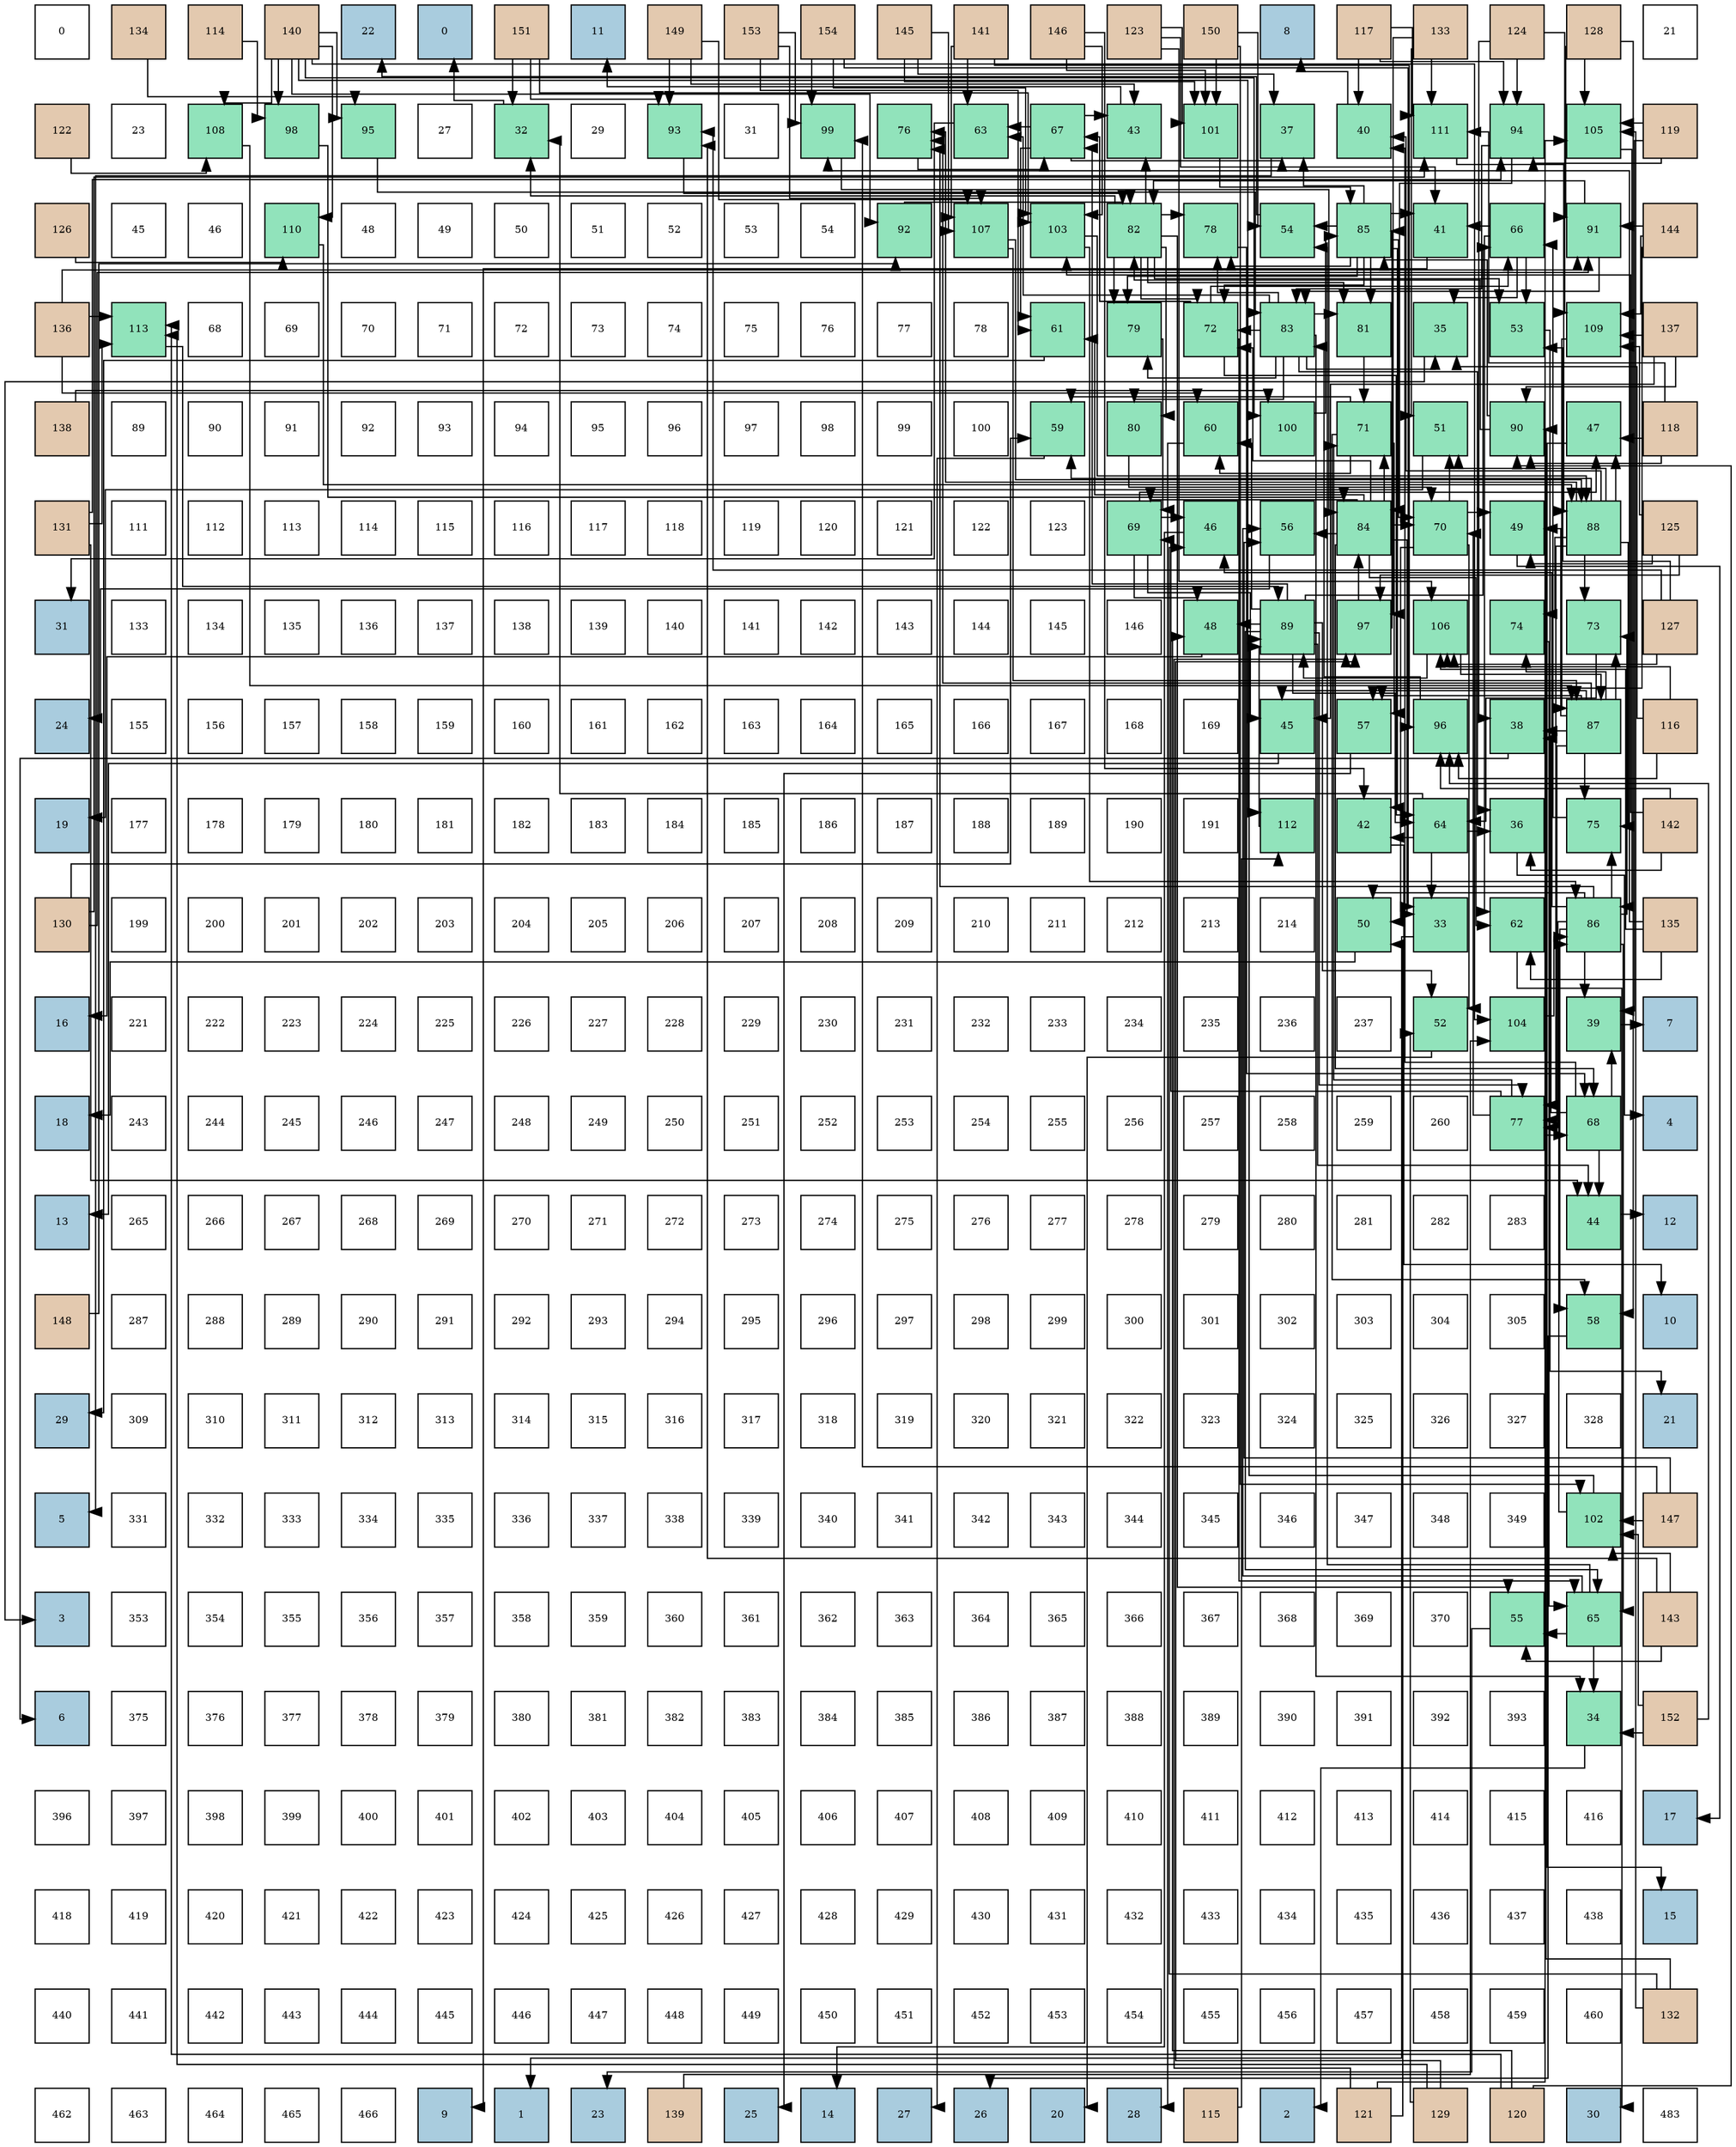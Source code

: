digraph layout{
 rankdir=TB;
 splines=ortho;
 node [style=filled shape=square fixedsize=true width=0.6];
0[label="0", fontsize=8, fillcolor="#ffffff"];
1[label="134", fontsize=8, fillcolor="#e3c9af"];
2[label="114", fontsize=8, fillcolor="#e3c9af"];
3[label="140", fontsize=8, fillcolor="#e3c9af"];
4[label="22", fontsize=8, fillcolor="#a9ccde"];
5[label="0", fontsize=8, fillcolor="#a9ccde"];
6[label="151", fontsize=8, fillcolor="#e3c9af"];
7[label="11", fontsize=8, fillcolor="#a9ccde"];
8[label="149", fontsize=8, fillcolor="#e3c9af"];
9[label="153", fontsize=8, fillcolor="#e3c9af"];
10[label="154", fontsize=8, fillcolor="#e3c9af"];
11[label="145", fontsize=8, fillcolor="#e3c9af"];
12[label="141", fontsize=8, fillcolor="#e3c9af"];
13[label="146", fontsize=8, fillcolor="#e3c9af"];
14[label="123", fontsize=8, fillcolor="#e3c9af"];
15[label="150", fontsize=8, fillcolor="#e3c9af"];
16[label="8", fontsize=8, fillcolor="#a9ccde"];
17[label="117", fontsize=8, fillcolor="#e3c9af"];
18[label="133", fontsize=8, fillcolor="#e3c9af"];
19[label="124", fontsize=8, fillcolor="#e3c9af"];
20[label="128", fontsize=8, fillcolor="#e3c9af"];
21[label="21", fontsize=8, fillcolor="#ffffff"];
22[label="122", fontsize=8, fillcolor="#e3c9af"];
23[label="23", fontsize=8, fillcolor="#ffffff"];
24[label="108", fontsize=8, fillcolor="#91e3bb"];
25[label="98", fontsize=8, fillcolor="#91e3bb"];
26[label="95", fontsize=8, fillcolor="#91e3bb"];
27[label="27", fontsize=8, fillcolor="#ffffff"];
28[label="32", fontsize=8, fillcolor="#91e3bb"];
29[label="29", fontsize=8, fillcolor="#ffffff"];
30[label="93", fontsize=8, fillcolor="#91e3bb"];
31[label="31", fontsize=8, fillcolor="#ffffff"];
32[label="99", fontsize=8, fillcolor="#91e3bb"];
33[label="76", fontsize=8, fillcolor="#91e3bb"];
34[label="63", fontsize=8, fillcolor="#91e3bb"];
35[label="67", fontsize=8, fillcolor="#91e3bb"];
36[label="43", fontsize=8, fillcolor="#91e3bb"];
37[label="101", fontsize=8, fillcolor="#91e3bb"];
38[label="37", fontsize=8, fillcolor="#91e3bb"];
39[label="40", fontsize=8, fillcolor="#91e3bb"];
40[label="111", fontsize=8, fillcolor="#91e3bb"];
41[label="94", fontsize=8, fillcolor="#91e3bb"];
42[label="105", fontsize=8, fillcolor="#91e3bb"];
43[label="119", fontsize=8, fillcolor="#e3c9af"];
44[label="126", fontsize=8, fillcolor="#e3c9af"];
45[label="45", fontsize=8, fillcolor="#ffffff"];
46[label="46", fontsize=8, fillcolor="#ffffff"];
47[label="110", fontsize=8, fillcolor="#91e3bb"];
48[label="48", fontsize=8, fillcolor="#ffffff"];
49[label="49", fontsize=8, fillcolor="#ffffff"];
50[label="50", fontsize=8, fillcolor="#ffffff"];
51[label="51", fontsize=8, fillcolor="#ffffff"];
52[label="52", fontsize=8, fillcolor="#ffffff"];
53[label="53", fontsize=8, fillcolor="#ffffff"];
54[label="54", fontsize=8, fillcolor="#ffffff"];
55[label="92", fontsize=8, fillcolor="#91e3bb"];
56[label="107", fontsize=8, fillcolor="#91e3bb"];
57[label="103", fontsize=8, fillcolor="#91e3bb"];
58[label="82", fontsize=8, fillcolor="#91e3bb"];
59[label="78", fontsize=8, fillcolor="#91e3bb"];
60[label="54", fontsize=8, fillcolor="#91e3bb"];
61[label="85", fontsize=8, fillcolor="#91e3bb"];
62[label="41", fontsize=8, fillcolor="#91e3bb"];
63[label="66", fontsize=8, fillcolor="#91e3bb"];
64[label="91", fontsize=8, fillcolor="#91e3bb"];
65[label="144", fontsize=8, fillcolor="#e3c9af"];
66[label="136", fontsize=8, fillcolor="#e3c9af"];
67[label="113", fontsize=8, fillcolor="#91e3bb"];
68[label="68", fontsize=8, fillcolor="#ffffff"];
69[label="69", fontsize=8, fillcolor="#ffffff"];
70[label="70", fontsize=8, fillcolor="#ffffff"];
71[label="71", fontsize=8, fillcolor="#ffffff"];
72[label="72", fontsize=8, fillcolor="#ffffff"];
73[label="73", fontsize=8, fillcolor="#ffffff"];
74[label="74", fontsize=8, fillcolor="#ffffff"];
75[label="75", fontsize=8, fillcolor="#ffffff"];
76[label="76", fontsize=8, fillcolor="#ffffff"];
77[label="77", fontsize=8, fillcolor="#ffffff"];
78[label="78", fontsize=8, fillcolor="#ffffff"];
79[label="61", fontsize=8, fillcolor="#91e3bb"];
80[label="79", fontsize=8, fillcolor="#91e3bb"];
81[label="72", fontsize=8, fillcolor="#91e3bb"];
82[label="83", fontsize=8, fillcolor="#91e3bb"];
83[label="81", fontsize=8, fillcolor="#91e3bb"];
84[label="35", fontsize=8, fillcolor="#91e3bb"];
85[label="53", fontsize=8, fillcolor="#91e3bb"];
86[label="109", fontsize=8, fillcolor="#91e3bb"];
87[label="137", fontsize=8, fillcolor="#e3c9af"];
88[label="138", fontsize=8, fillcolor="#e3c9af"];
89[label="89", fontsize=8, fillcolor="#ffffff"];
90[label="90", fontsize=8, fillcolor="#ffffff"];
91[label="91", fontsize=8, fillcolor="#ffffff"];
92[label="92", fontsize=8, fillcolor="#ffffff"];
93[label="93", fontsize=8, fillcolor="#ffffff"];
94[label="94", fontsize=8, fillcolor="#ffffff"];
95[label="95", fontsize=8, fillcolor="#ffffff"];
96[label="96", fontsize=8, fillcolor="#ffffff"];
97[label="97", fontsize=8, fillcolor="#ffffff"];
98[label="98", fontsize=8, fillcolor="#ffffff"];
99[label="99", fontsize=8, fillcolor="#ffffff"];
100[label="100", fontsize=8, fillcolor="#ffffff"];
101[label="59", fontsize=8, fillcolor="#91e3bb"];
102[label="80", fontsize=8, fillcolor="#91e3bb"];
103[label="60", fontsize=8, fillcolor="#91e3bb"];
104[label="100", fontsize=8, fillcolor="#91e3bb"];
105[label="71", fontsize=8, fillcolor="#91e3bb"];
106[label="51", fontsize=8, fillcolor="#91e3bb"];
107[label="90", fontsize=8, fillcolor="#91e3bb"];
108[label="47", fontsize=8, fillcolor="#91e3bb"];
109[label="118", fontsize=8, fillcolor="#e3c9af"];
110[label="131", fontsize=8, fillcolor="#e3c9af"];
111[label="111", fontsize=8, fillcolor="#ffffff"];
112[label="112", fontsize=8, fillcolor="#ffffff"];
113[label="113", fontsize=8, fillcolor="#ffffff"];
114[label="114", fontsize=8, fillcolor="#ffffff"];
115[label="115", fontsize=8, fillcolor="#ffffff"];
116[label="116", fontsize=8, fillcolor="#ffffff"];
117[label="117", fontsize=8, fillcolor="#ffffff"];
118[label="118", fontsize=8, fillcolor="#ffffff"];
119[label="119", fontsize=8, fillcolor="#ffffff"];
120[label="120", fontsize=8, fillcolor="#ffffff"];
121[label="121", fontsize=8, fillcolor="#ffffff"];
122[label="122", fontsize=8, fillcolor="#ffffff"];
123[label="123", fontsize=8, fillcolor="#ffffff"];
124[label="69", fontsize=8, fillcolor="#91e3bb"];
125[label="46", fontsize=8, fillcolor="#91e3bb"];
126[label="56", fontsize=8, fillcolor="#91e3bb"];
127[label="84", fontsize=8, fillcolor="#91e3bb"];
128[label="70", fontsize=8, fillcolor="#91e3bb"];
129[label="49", fontsize=8, fillcolor="#91e3bb"];
130[label="88", fontsize=8, fillcolor="#91e3bb"];
131[label="125", fontsize=8, fillcolor="#e3c9af"];
132[label="31", fontsize=8, fillcolor="#a9ccde"];
133[label="133", fontsize=8, fillcolor="#ffffff"];
134[label="134", fontsize=8, fillcolor="#ffffff"];
135[label="135", fontsize=8, fillcolor="#ffffff"];
136[label="136", fontsize=8, fillcolor="#ffffff"];
137[label="137", fontsize=8, fillcolor="#ffffff"];
138[label="138", fontsize=8, fillcolor="#ffffff"];
139[label="139", fontsize=8, fillcolor="#ffffff"];
140[label="140", fontsize=8, fillcolor="#ffffff"];
141[label="141", fontsize=8, fillcolor="#ffffff"];
142[label="142", fontsize=8, fillcolor="#ffffff"];
143[label="143", fontsize=8, fillcolor="#ffffff"];
144[label="144", fontsize=8, fillcolor="#ffffff"];
145[label="145", fontsize=8, fillcolor="#ffffff"];
146[label="146", fontsize=8, fillcolor="#ffffff"];
147[label="48", fontsize=8, fillcolor="#91e3bb"];
148[label="89", fontsize=8, fillcolor="#91e3bb"];
149[label="97", fontsize=8, fillcolor="#91e3bb"];
150[label="106", fontsize=8, fillcolor="#91e3bb"];
151[label="74", fontsize=8, fillcolor="#91e3bb"];
152[label="73", fontsize=8, fillcolor="#91e3bb"];
153[label="127", fontsize=8, fillcolor="#e3c9af"];
154[label="24", fontsize=8, fillcolor="#a9ccde"];
155[label="155", fontsize=8, fillcolor="#ffffff"];
156[label="156", fontsize=8, fillcolor="#ffffff"];
157[label="157", fontsize=8, fillcolor="#ffffff"];
158[label="158", fontsize=8, fillcolor="#ffffff"];
159[label="159", fontsize=8, fillcolor="#ffffff"];
160[label="160", fontsize=8, fillcolor="#ffffff"];
161[label="161", fontsize=8, fillcolor="#ffffff"];
162[label="162", fontsize=8, fillcolor="#ffffff"];
163[label="163", fontsize=8, fillcolor="#ffffff"];
164[label="164", fontsize=8, fillcolor="#ffffff"];
165[label="165", fontsize=8, fillcolor="#ffffff"];
166[label="166", fontsize=8, fillcolor="#ffffff"];
167[label="167", fontsize=8, fillcolor="#ffffff"];
168[label="168", fontsize=8, fillcolor="#ffffff"];
169[label="169", fontsize=8, fillcolor="#ffffff"];
170[label="45", fontsize=8, fillcolor="#91e3bb"];
171[label="57", fontsize=8, fillcolor="#91e3bb"];
172[label="96", fontsize=8, fillcolor="#91e3bb"];
173[label="38", fontsize=8, fillcolor="#91e3bb"];
174[label="87", fontsize=8, fillcolor="#91e3bb"];
175[label="116", fontsize=8, fillcolor="#e3c9af"];
176[label="19", fontsize=8, fillcolor="#a9ccde"];
177[label="177", fontsize=8, fillcolor="#ffffff"];
178[label="178", fontsize=8, fillcolor="#ffffff"];
179[label="179", fontsize=8, fillcolor="#ffffff"];
180[label="180", fontsize=8, fillcolor="#ffffff"];
181[label="181", fontsize=8, fillcolor="#ffffff"];
182[label="182", fontsize=8, fillcolor="#ffffff"];
183[label="183", fontsize=8, fillcolor="#ffffff"];
184[label="184", fontsize=8, fillcolor="#ffffff"];
185[label="185", fontsize=8, fillcolor="#ffffff"];
186[label="186", fontsize=8, fillcolor="#ffffff"];
187[label="187", fontsize=8, fillcolor="#ffffff"];
188[label="188", fontsize=8, fillcolor="#ffffff"];
189[label="189", fontsize=8, fillcolor="#ffffff"];
190[label="190", fontsize=8, fillcolor="#ffffff"];
191[label="191", fontsize=8, fillcolor="#ffffff"];
192[label="112", fontsize=8, fillcolor="#91e3bb"];
193[label="42", fontsize=8, fillcolor="#91e3bb"];
194[label="64", fontsize=8, fillcolor="#91e3bb"];
195[label="36", fontsize=8, fillcolor="#91e3bb"];
196[label="75", fontsize=8, fillcolor="#91e3bb"];
197[label="142", fontsize=8, fillcolor="#e3c9af"];
198[label="130", fontsize=8, fillcolor="#e3c9af"];
199[label="199", fontsize=8, fillcolor="#ffffff"];
200[label="200", fontsize=8, fillcolor="#ffffff"];
201[label="201", fontsize=8, fillcolor="#ffffff"];
202[label="202", fontsize=8, fillcolor="#ffffff"];
203[label="203", fontsize=8, fillcolor="#ffffff"];
204[label="204", fontsize=8, fillcolor="#ffffff"];
205[label="205", fontsize=8, fillcolor="#ffffff"];
206[label="206", fontsize=8, fillcolor="#ffffff"];
207[label="207", fontsize=8, fillcolor="#ffffff"];
208[label="208", fontsize=8, fillcolor="#ffffff"];
209[label="209", fontsize=8, fillcolor="#ffffff"];
210[label="210", fontsize=8, fillcolor="#ffffff"];
211[label="211", fontsize=8, fillcolor="#ffffff"];
212[label="212", fontsize=8, fillcolor="#ffffff"];
213[label="213", fontsize=8, fillcolor="#ffffff"];
214[label="214", fontsize=8, fillcolor="#ffffff"];
215[label="50", fontsize=8, fillcolor="#91e3bb"];
216[label="33", fontsize=8, fillcolor="#91e3bb"];
217[label="62", fontsize=8, fillcolor="#91e3bb"];
218[label="86", fontsize=8, fillcolor="#91e3bb"];
219[label="135", fontsize=8, fillcolor="#e3c9af"];
220[label="16", fontsize=8, fillcolor="#a9ccde"];
221[label="221", fontsize=8, fillcolor="#ffffff"];
222[label="222", fontsize=8, fillcolor="#ffffff"];
223[label="223", fontsize=8, fillcolor="#ffffff"];
224[label="224", fontsize=8, fillcolor="#ffffff"];
225[label="225", fontsize=8, fillcolor="#ffffff"];
226[label="226", fontsize=8, fillcolor="#ffffff"];
227[label="227", fontsize=8, fillcolor="#ffffff"];
228[label="228", fontsize=8, fillcolor="#ffffff"];
229[label="229", fontsize=8, fillcolor="#ffffff"];
230[label="230", fontsize=8, fillcolor="#ffffff"];
231[label="231", fontsize=8, fillcolor="#ffffff"];
232[label="232", fontsize=8, fillcolor="#ffffff"];
233[label="233", fontsize=8, fillcolor="#ffffff"];
234[label="234", fontsize=8, fillcolor="#ffffff"];
235[label="235", fontsize=8, fillcolor="#ffffff"];
236[label="236", fontsize=8, fillcolor="#ffffff"];
237[label="237", fontsize=8, fillcolor="#ffffff"];
238[label="52", fontsize=8, fillcolor="#91e3bb"];
239[label="104", fontsize=8, fillcolor="#91e3bb"];
240[label="39", fontsize=8, fillcolor="#91e3bb"];
241[label="7", fontsize=8, fillcolor="#a9ccde"];
242[label="18", fontsize=8, fillcolor="#a9ccde"];
243[label="243", fontsize=8, fillcolor="#ffffff"];
244[label="244", fontsize=8, fillcolor="#ffffff"];
245[label="245", fontsize=8, fillcolor="#ffffff"];
246[label="246", fontsize=8, fillcolor="#ffffff"];
247[label="247", fontsize=8, fillcolor="#ffffff"];
248[label="248", fontsize=8, fillcolor="#ffffff"];
249[label="249", fontsize=8, fillcolor="#ffffff"];
250[label="250", fontsize=8, fillcolor="#ffffff"];
251[label="251", fontsize=8, fillcolor="#ffffff"];
252[label="252", fontsize=8, fillcolor="#ffffff"];
253[label="253", fontsize=8, fillcolor="#ffffff"];
254[label="254", fontsize=8, fillcolor="#ffffff"];
255[label="255", fontsize=8, fillcolor="#ffffff"];
256[label="256", fontsize=8, fillcolor="#ffffff"];
257[label="257", fontsize=8, fillcolor="#ffffff"];
258[label="258", fontsize=8, fillcolor="#ffffff"];
259[label="259", fontsize=8, fillcolor="#ffffff"];
260[label="260", fontsize=8, fillcolor="#ffffff"];
261[label="77", fontsize=8, fillcolor="#91e3bb"];
262[label="68", fontsize=8, fillcolor="#91e3bb"];
263[label="4", fontsize=8, fillcolor="#a9ccde"];
264[label="13", fontsize=8, fillcolor="#a9ccde"];
265[label="265", fontsize=8, fillcolor="#ffffff"];
266[label="266", fontsize=8, fillcolor="#ffffff"];
267[label="267", fontsize=8, fillcolor="#ffffff"];
268[label="268", fontsize=8, fillcolor="#ffffff"];
269[label="269", fontsize=8, fillcolor="#ffffff"];
270[label="270", fontsize=8, fillcolor="#ffffff"];
271[label="271", fontsize=8, fillcolor="#ffffff"];
272[label="272", fontsize=8, fillcolor="#ffffff"];
273[label="273", fontsize=8, fillcolor="#ffffff"];
274[label="274", fontsize=8, fillcolor="#ffffff"];
275[label="275", fontsize=8, fillcolor="#ffffff"];
276[label="276", fontsize=8, fillcolor="#ffffff"];
277[label="277", fontsize=8, fillcolor="#ffffff"];
278[label="278", fontsize=8, fillcolor="#ffffff"];
279[label="279", fontsize=8, fillcolor="#ffffff"];
280[label="280", fontsize=8, fillcolor="#ffffff"];
281[label="281", fontsize=8, fillcolor="#ffffff"];
282[label="282", fontsize=8, fillcolor="#ffffff"];
283[label="283", fontsize=8, fillcolor="#ffffff"];
284[label="44", fontsize=8, fillcolor="#91e3bb"];
285[label="12", fontsize=8, fillcolor="#a9ccde"];
286[label="148", fontsize=8, fillcolor="#e3c9af"];
287[label="287", fontsize=8, fillcolor="#ffffff"];
288[label="288", fontsize=8, fillcolor="#ffffff"];
289[label="289", fontsize=8, fillcolor="#ffffff"];
290[label="290", fontsize=8, fillcolor="#ffffff"];
291[label="291", fontsize=8, fillcolor="#ffffff"];
292[label="292", fontsize=8, fillcolor="#ffffff"];
293[label="293", fontsize=8, fillcolor="#ffffff"];
294[label="294", fontsize=8, fillcolor="#ffffff"];
295[label="295", fontsize=8, fillcolor="#ffffff"];
296[label="296", fontsize=8, fillcolor="#ffffff"];
297[label="297", fontsize=8, fillcolor="#ffffff"];
298[label="298", fontsize=8, fillcolor="#ffffff"];
299[label="299", fontsize=8, fillcolor="#ffffff"];
300[label="300", fontsize=8, fillcolor="#ffffff"];
301[label="301", fontsize=8, fillcolor="#ffffff"];
302[label="302", fontsize=8, fillcolor="#ffffff"];
303[label="303", fontsize=8, fillcolor="#ffffff"];
304[label="304", fontsize=8, fillcolor="#ffffff"];
305[label="305", fontsize=8, fillcolor="#ffffff"];
306[label="58", fontsize=8, fillcolor="#91e3bb"];
307[label="10", fontsize=8, fillcolor="#a9ccde"];
308[label="29", fontsize=8, fillcolor="#a9ccde"];
309[label="309", fontsize=8, fillcolor="#ffffff"];
310[label="310", fontsize=8, fillcolor="#ffffff"];
311[label="311", fontsize=8, fillcolor="#ffffff"];
312[label="312", fontsize=8, fillcolor="#ffffff"];
313[label="313", fontsize=8, fillcolor="#ffffff"];
314[label="314", fontsize=8, fillcolor="#ffffff"];
315[label="315", fontsize=8, fillcolor="#ffffff"];
316[label="316", fontsize=8, fillcolor="#ffffff"];
317[label="317", fontsize=8, fillcolor="#ffffff"];
318[label="318", fontsize=8, fillcolor="#ffffff"];
319[label="319", fontsize=8, fillcolor="#ffffff"];
320[label="320", fontsize=8, fillcolor="#ffffff"];
321[label="321", fontsize=8, fillcolor="#ffffff"];
322[label="322", fontsize=8, fillcolor="#ffffff"];
323[label="323", fontsize=8, fillcolor="#ffffff"];
324[label="324", fontsize=8, fillcolor="#ffffff"];
325[label="325", fontsize=8, fillcolor="#ffffff"];
326[label="326", fontsize=8, fillcolor="#ffffff"];
327[label="327", fontsize=8, fillcolor="#ffffff"];
328[label="328", fontsize=8, fillcolor="#ffffff"];
329[label="21", fontsize=8, fillcolor="#a9ccde"];
330[label="5", fontsize=8, fillcolor="#a9ccde"];
331[label="331", fontsize=8, fillcolor="#ffffff"];
332[label="332", fontsize=8, fillcolor="#ffffff"];
333[label="333", fontsize=8, fillcolor="#ffffff"];
334[label="334", fontsize=8, fillcolor="#ffffff"];
335[label="335", fontsize=8, fillcolor="#ffffff"];
336[label="336", fontsize=8, fillcolor="#ffffff"];
337[label="337", fontsize=8, fillcolor="#ffffff"];
338[label="338", fontsize=8, fillcolor="#ffffff"];
339[label="339", fontsize=8, fillcolor="#ffffff"];
340[label="340", fontsize=8, fillcolor="#ffffff"];
341[label="341", fontsize=8, fillcolor="#ffffff"];
342[label="342", fontsize=8, fillcolor="#ffffff"];
343[label="343", fontsize=8, fillcolor="#ffffff"];
344[label="344", fontsize=8, fillcolor="#ffffff"];
345[label="345", fontsize=8, fillcolor="#ffffff"];
346[label="346", fontsize=8, fillcolor="#ffffff"];
347[label="347", fontsize=8, fillcolor="#ffffff"];
348[label="348", fontsize=8, fillcolor="#ffffff"];
349[label="349", fontsize=8, fillcolor="#ffffff"];
350[label="102", fontsize=8, fillcolor="#91e3bb"];
351[label="147", fontsize=8, fillcolor="#e3c9af"];
352[label="3", fontsize=8, fillcolor="#a9ccde"];
353[label="353", fontsize=8, fillcolor="#ffffff"];
354[label="354", fontsize=8, fillcolor="#ffffff"];
355[label="355", fontsize=8, fillcolor="#ffffff"];
356[label="356", fontsize=8, fillcolor="#ffffff"];
357[label="357", fontsize=8, fillcolor="#ffffff"];
358[label="358", fontsize=8, fillcolor="#ffffff"];
359[label="359", fontsize=8, fillcolor="#ffffff"];
360[label="360", fontsize=8, fillcolor="#ffffff"];
361[label="361", fontsize=8, fillcolor="#ffffff"];
362[label="362", fontsize=8, fillcolor="#ffffff"];
363[label="363", fontsize=8, fillcolor="#ffffff"];
364[label="364", fontsize=8, fillcolor="#ffffff"];
365[label="365", fontsize=8, fillcolor="#ffffff"];
366[label="366", fontsize=8, fillcolor="#ffffff"];
367[label="367", fontsize=8, fillcolor="#ffffff"];
368[label="368", fontsize=8, fillcolor="#ffffff"];
369[label="369", fontsize=8, fillcolor="#ffffff"];
370[label="370", fontsize=8, fillcolor="#ffffff"];
371[label="55", fontsize=8, fillcolor="#91e3bb"];
372[label="65", fontsize=8, fillcolor="#91e3bb"];
373[label="143", fontsize=8, fillcolor="#e3c9af"];
374[label="6", fontsize=8, fillcolor="#a9ccde"];
375[label="375", fontsize=8, fillcolor="#ffffff"];
376[label="376", fontsize=8, fillcolor="#ffffff"];
377[label="377", fontsize=8, fillcolor="#ffffff"];
378[label="378", fontsize=8, fillcolor="#ffffff"];
379[label="379", fontsize=8, fillcolor="#ffffff"];
380[label="380", fontsize=8, fillcolor="#ffffff"];
381[label="381", fontsize=8, fillcolor="#ffffff"];
382[label="382", fontsize=8, fillcolor="#ffffff"];
383[label="383", fontsize=8, fillcolor="#ffffff"];
384[label="384", fontsize=8, fillcolor="#ffffff"];
385[label="385", fontsize=8, fillcolor="#ffffff"];
386[label="386", fontsize=8, fillcolor="#ffffff"];
387[label="387", fontsize=8, fillcolor="#ffffff"];
388[label="388", fontsize=8, fillcolor="#ffffff"];
389[label="389", fontsize=8, fillcolor="#ffffff"];
390[label="390", fontsize=8, fillcolor="#ffffff"];
391[label="391", fontsize=8, fillcolor="#ffffff"];
392[label="392", fontsize=8, fillcolor="#ffffff"];
393[label="393", fontsize=8, fillcolor="#ffffff"];
394[label="34", fontsize=8, fillcolor="#91e3bb"];
395[label="152", fontsize=8, fillcolor="#e3c9af"];
396[label="396", fontsize=8, fillcolor="#ffffff"];
397[label="397", fontsize=8, fillcolor="#ffffff"];
398[label="398", fontsize=8, fillcolor="#ffffff"];
399[label="399", fontsize=8, fillcolor="#ffffff"];
400[label="400", fontsize=8, fillcolor="#ffffff"];
401[label="401", fontsize=8, fillcolor="#ffffff"];
402[label="402", fontsize=8, fillcolor="#ffffff"];
403[label="403", fontsize=8, fillcolor="#ffffff"];
404[label="404", fontsize=8, fillcolor="#ffffff"];
405[label="405", fontsize=8, fillcolor="#ffffff"];
406[label="406", fontsize=8, fillcolor="#ffffff"];
407[label="407", fontsize=8, fillcolor="#ffffff"];
408[label="408", fontsize=8, fillcolor="#ffffff"];
409[label="409", fontsize=8, fillcolor="#ffffff"];
410[label="410", fontsize=8, fillcolor="#ffffff"];
411[label="411", fontsize=8, fillcolor="#ffffff"];
412[label="412", fontsize=8, fillcolor="#ffffff"];
413[label="413", fontsize=8, fillcolor="#ffffff"];
414[label="414", fontsize=8, fillcolor="#ffffff"];
415[label="415", fontsize=8, fillcolor="#ffffff"];
416[label="416", fontsize=8, fillcolor="#ffffff"];
417[label="17", fontsize=8, fillcolor="#a9ccde"];
418[label="418", fontsize=8, fillcolor="#ffffff"];
419[label="419", fontsize=8, fillcolor="#ffffff"];
420[label="420", fontsize=8, fillcolor="#ffffff"];
421[label="421", fontsize=8, fillcolor="#ffffff"];
422[label="422", fontsize=8, fillcolor="#ffffff"];
423[label="423", fontsize=8, fillcolor="#ffffff"];
424[label="424", fontsize=8, fillcolor="#ffffff"];
425[label="425", fontsize=8, fillcolor="#ffffff"];
426[label="426", fontsize=8, fillcolor="#ffffff"];
427[label="427", fontsize=8, fillcolor="#ffffff"];
428[label="428", fontsize=8, fillcolor="#ffffff"];
429[label="429", fontsize=8, fillcolor="#ffffff"];
430[label="430", fontsize=8, fillcolor="#ffffff"];
431[label="431", fontsize=8, fillcolor="#ffffff"];
432[label="432", fontsize=8, fillcolor="#ffffff"];
433[label="433", fontsize=8, fillcolor="#ffffff"];
434[label="434", fontsize=8, fillcolor="#ffffff"];
435[label="435", fontsize=8, fillcolor="#ffffff"];
436[label="436", fontsize=8, fillcolor="#ffffff"];
437[label="437", fontsize=8, fillcolor="#ffffff"];
438[label="438", fontsize=8, fillcolor="#ffffff"];
439[label="15", fontsize=8, fillcolor="#a9ccde"];
440[label="440", fontsize=8, fillcolor="#ffffff"];
441[label="441", fontsize=8, fillcolor="#ffffff"];
442[label="442", fontsize=8, fillcolor="#ffffff"];
443[label="443", fontsize=8, fillcolor="#ffffff"];
444[label="444", fontsize=8, fillcolor="#ffffff"];
445[label="445", fontsize=8, fillcolor="#ffffff"];
446[label="446", fontsize=8, fillcolor="#ffffff"];
447[label="447", fontsize=8, fillcolor="#ffffff"];
448[label="448", fontsize=8, fillcolor="#ffffff"];
449[label="449", fontsize=8, fillcolor="#ffffff"];
450[label="450", fontsize=8, fillcolor="#ffffff"];
451[label="451", fontsize=8, fillcolor="#ffffff"];
452[label="452", fontsize=8, fillcolor="#ffffff"];
453[label="453", fontsize=8, fillcolor="#ffffff"];
454[label="454", fontsize=8, fillcolor="#ffffff"];
455[label="455", fontsize=8, fillcolor="#ffffff"];
456[label="456", fontsize=8, fillcolor="#ffffff"];
457[label="457", fontsize=8, fillcolor="#ffffff"];
458[label="458", fontsize=8, fillcolor="#ffffff"];
459[label="459", fontsize=8, fillcolor="#ffffff"];
460[label="460", fontsize=8, fillcolor="#ffffff"];
461[label="132", fontsize=8, fillcolor="#e3c9af"];
462[label="462", fontsize=8, fillcolor="#ffffff"];
463[label="463", fontsize=8, fillcolor="#ffffff"];
464[label="464", fontsize=8, fillcolor="#ffffff"];
465[label="465", fontsize=8, fillcolor="#ffffff"];
466[label="466", fontsize=8, fillcolor="#ffffff"];
467[label="9", fontsize=8, fillcolor="#a9ccde"];
468[label="1", fontsize=8, fillcolor="#a9ccde"];
469[label="23", fontsize=8, fillcolor="#a9ccde"];
470[label="139", fontsize=8, fillcolor="#e3c9af"];
471[label="25", fontsize=8, fillcolor="#a9ccde"];
472[label="14", fontsize=8, fillcolor="#a9ccde"];
473[label="27", fontsize=8, fillcolor="#a9ccde"];
474[label="26", fontsize=8, fillcolor="#a9ccde"];
475[label="20", fontsize=8, fillcolor="#a9ccde"];
476[label="28", fontsize=8, fillcolor="#a9ccde"];
477[label="115", fontsize=8, fillcolor="#e3c9af"];
478[label="2", fontsize=8, fillcolor="#a9ccde"];
479[label="121", fontsize=8, fillcolor="#e3c9af"];
480[label="129", fontsize=8, fillcolor="#e3c9af"];
481[label="120", fontsize=8, fillcolor="#e3c9af"];
482[label="30", fontsize=8, fillcolor="#a9ccde"];
483[label="483", fontsize=8, fillcolor="#ffffff"];
edge [constraint=false, style=vis];28 -> 5;
216 -> 468;
394 -> 478;
84 -> 352;
195 -> 263;
38 -> 330;
173 -> 374;
240 -> 241;
39 -> 16;
62 -> 467;
193 -> 307;
36 -> 7;
284 -> 285;
170 -> 264;
125 -> 472;
108 -> 439;
147 -> 220;
129 -> 417;
215 -> 242;
106 -> 176;
238 -> 475;
85 -> 329;
60 -> 4;
371 -> 469;
126 -> 154;
171 -> 471;
306 -> 474;
101 -> 473;
103 -> 476;
79 -> 308;
217 -> 482;
34 -> 132;
194 -> 28;
194 -> 216;
194 -> 195;
194 -> 193;
372 -> 394;
372 -> 60;
372 -> 371;
372 -> 126;
63 -> 84;
63 -> 62;
63 -> 85;
63 -> 217;
35 -> 38;
35 -> 36;
35 -> 79;
35 -> 34;
262 -> 173;
262 -> 240;
262 -> 39;
262 -> 284;
124 -> 170;
124 -> 125;
124 -> 108;
124 -> 147;
128 -> 129;
128 -> 215;
128 -> 106;
128 -> 238;
105 -> 171;
105 -> 306;
105 -> 101;
105 -> 103;
81 -> 194;
81 -> 372;
81 -> 63;
81 -> 35;
152 -> 194;
151 -> 372;
196 -> 63;
33 -> 35;
261 -> 262;
261 -> 124;
261 -> 128;
261 -> 105;
59 -> 262;
80 -> 124;
102 -> 128;
83 -> 105;
58 -> 28;
58 -> 36;
58 -> 85;
58 -> 371;
58 -> 81;
58 -> 59;
58 -> 80;
58 -> 102;
58 -> 83;
82 -> 394;
82 -> 84;
82 -> 195;
82 -> 34;
82 -> 81;
82 -> 59;
82 -> 80;
82 -> 102;
82 -> 83;
127 -> 216;
127 -> 126;
127 -> 79;
127 -> 217;
127 -> 262;
127 -> 124;
127 -> 128;
127 -> 105;
127 -> 81;
61 -> 38;
61 -> 62;
61 -> 193;
61 -> 60;
61 -> 128;
61 -> 81;
61 -> 59;
61 -> 80;
61 -> 83;
218 -> 240;
218 -> 125;
218 -> 215;
218 -> 306;
218 -> 372;
218 -> 152;
218 -> 196;
218 -> 33;
218 -> 261;
174 -> 173;
174 -> 170;
174 -> 129;
174 -> 171;
174 -> 152;
174 -> 151;
174 -> 196;
174 -> 33;
174 -> 261;
130 -> 39;
130 -> 108;
130 -> 106;
130 -> 101;
130 -> 152;
130 -> 151;
130 -> 196;
130 -> 33;
130 -> 261;
148 -> 284;
148 -> 147;
148 -> 238;
148 -> 103;
148 -> 194;
148 -> 372;
148 -> 63;
148 -> 35;
148 -> 261;
107 -> 58;
107 -> 61;
64 -> 58;
64 -> 82;
55 -> 58;
30 -> 58;
41 -> 82;
41 -> 127;
26 -> 82;
172 -> 82;
149 -> 127;
149 -> 61;
25 -> 127;
32 -> 127;
104 -> 61;
37 -> 61;
350 -> 218;
350 -> 148;
57 -> 218;
57 -> 130;
239 -> 218;
42 -> 218;
150 -> 174;
150 -> 148;
56 -> 174;
56 -> 130;
24 -> 174;
86 -> 174;
47 -> 130;
40 -> 130;
192 -> 148;
67 -> 148;
2 -> 25;
477 -> 192;
175 -> 84;
175 -> 172;
175 -> 150;
17 -> 39;
17 -> 41;
17 -> 40;
109 -> 108;
109 -> 107;
109 -> 40;
43 -> 240;
43 -> 41;
43 -> 42;
481 -> 147;
481 -> 107;
481 -> 67;
479 -> 215;
479 -> 149;
479 -> 42;
22 -> 24;
14 -> 62;
14 -> 37;
14 -> 150;
19 -> 173;
19 -> 41;
19 -> 86;
131 -> 129;
131 -> 149;
131 -> 86;
44 -> 47;
153 -> 85;
153 -> 30;
153 -> 150;
20 -> 306;
20 -> 64;
20 -> 42;
480 -> 238;
480 -> 149;
480 -> 67;
198 -> 101;
198 -> 64;
198 -> 40;
110 -> 284;
110 -> 41;
110 -> 67;
461 -> 125;
461 -> 107;
461 -> 42;
18 -> 106;
18 -> 149;
18 -> 40;
1 -> 26;
219 -> 217;
219 -> 32;
219 -> 150;
66 -> 103;
66 -> 64;
66 -> 67;
87 -> 170;
87 -> 107;
87 -> 86;
88 -> 104;
470 -> 239;
3 -> 55;
3 -> 26;
3 -> 25;
3 -> 104;
3 -> 239;
3 -> 24;
3 -> 47;
3 -> 192;
12 -> 34;
12 -> 172;
12 -> 56;
197 -> 195;
197 -> 172;
197 -> 57;
373 -> 371;
373 -> 30;
373 -> 350;
65 -> 171;
65 -> 64;
65 -> 86;
11 -> 38;
11 -> 37;
11 -> 56;
13 -> 193;
13 -> 37;
13 -> 57;
351 -> 126;
351 -> 32;
351 -> 350;
286 -> 55;
8 -> 36;
8 -> 30;
8 -> 56;
15 -> 60;
15 -> 37;
15 -> 350;
6 -> 28;
6 -> 30;
6 -> 57;
395 -> 394;
395 -> 172;
395 -> 350;
9 -> 79;
9 -> 32;
9 -> 56;
10 -> 216;
10 -> 32;
10 -> 57;
edge [constraint=true, style=invis];
0 -> 22 -> 44 -> 66 -> 88 -> 110 -> 132 -> 154 -> 176 -> 198 -> 220 -> 242 -> 264 -> 286 -> 308 -> 330 -> 352 -> 374 -> 396 -> 418 -> 440 -> 462;
1 -> 23 -> 45 -> 67 -> 89 -> 111 -> 133 -> 155 -> 177 -> 199 -> 221 -> 243 -> 265 -> 287 -> 309 -> 331 -> 353 -> 375 -> 397 -> 419 -> 441 -> 463;
2 -> 24 -> 46 -> 68 -> 90 -> 112 -> 134 -> 156 -> 178 -> 200 -> 222 -> 244 -> 266 -> 288 -> 310 -> 332 -> 354 -> 376 -> 398 -> 420 -> 442 -> 464;
3 -> 25 -> 47 -> 69 -> 91 -> 113 -> 135 -> 157 -> 179 -> 201 -> 223 -> 245 -> 267 -> 289 -> 311 -> 333 -> 355 -> 377 -> 399 -> 421 -> 443 -> 465;
4 -> 26 -> 48 -> 70 -> 92 -> 114 -> 136 -> 158 -> 180 -> 202 -> 224 -> 246 -> 268 -> 290 -> 312 -> 334 -> 356 -> 378 -> 400 -> 422 -> 444 -> 466;
5 -> 27 -> 49 -> 71 -> 93 -> 115 -> 137 -> 159 -> 181 -> 203 -> 225 -> 247 -> 269 -> 291 -> 313 -> 335 -> 357 -> 379 -> 401 -> 423 -> 445 -> 467;
6 -> 28 -> 50 -> 72 -> 94 -> 116 -> 138 -> 160 -> 182 -> 204 -> 226 -> 248 -> 270 -> 292 -> 314 -> 336 -> 358 -> 380 -> 402 -> 424 -> 446 -> 468;
7 -> 29 -> 51 -> 73 -> 95 -> 117 -> 139 -> 161 -> 183 -> 205 -> 227 -> 249 -> 271 -> 293 -> 315 -> 337 -> 359 -> 381 -> 403 -> 425 -> 447 -> 469;
8 -> 30 -> 52 -> 74 -> 96 -> 118 -> 140 -> 162 -> 184 -> 206 -> 228 -> 250 -> 272 -> 294 -> 316 -> 338 -> 360 -> 382 -> 404 -> 426 -> 448 -> 470;
9 -> 31 -> 53 -> 75 -> 97 -> 119 -> 141 -> 163 -> 185 -> 207 -> 229 -> 251 -> 273 -> 295 -> 317 -> 339 -> 361 -> 383 -> 405 -> 427 -> 449 -> 471;
10 -> 32 -> 54 -> 76 -> 98 -> 120 -> 142 -> 164 -> 186 -> 208 -> 230 -> 252 -> 274 -> 296 -> 318 -> 340 -> 362 -> 384 -> 406 -> 428 -> 450 -> 472;
11 -> 33 -> 55 -> 77 -> 99 -> 121 -> 143 -> 165 -> 187 -> 209 -> 231 -> 253 -> 275 -> 297 -> 319 -> 341 -> 363 -> 385 -> 407 -> 429 -> 451 -> 473;
12 -> 34 -> 56 -> 78 -> 100 -> 122 -> 144 -> 166 -> 188 -> 210 -> 232 -> 254 -> 276 -> 298 -> 320 -> 342 -> 364 -> 386 -> 408 -> 430 -> 452 -> 474;
13 -> 35 -> 57 -> 79 -> 101 -> 123 -> 145 -> 167 -> 189 -> 211 -> 233 -> 255 -> 277 -> 299 -> 321 -> 343 -> 365 -> 387 -> 409 -> 431 -> 453 -> 475;
14 -> 36 -> 58 -> 80 -> 102 -> 124 -> 146 -> 168 -> 190 -> 212 -> 234 -> 256 -> 278 -> 300 -> 322 -> 344 -> 366 -> 388 -> 410 -> 432 -> 454 -> 476;
15 -> 37 -> 59 -> 81 -> 103 -> 125 -> 147 -> 169 -> 191 -> 213 -> 235 -> 257 -> 279 -> 301 -> 323 -> 345 -> 367 -> 389 -> 411 -> 433 -> 455 -> 477;
16 -> 38 -> 60 -> 82 -> 104 -> 126 -> 148 -> 170 -> 192 -> 214 -> 236 -> 258 -> 280 -> 302 -> 324 -> 346 -> 368 -> 390 -> 412 -> 434 -> 456 -> 478;
17 -> 39 -> 61 -> 83 -> 105 -> 127 -> 149 -> 171 -> 193 -> 215 -> 237 -> 259 -> 281 -> 303 -> 325 -> 347 -> 369 -> 391 -> 413 -> 435 -> 457 -> 479;
18 -> 40 -> 62 -> 84 -> 106 -> 128 -> 150 -> 172 -> 194 -> 216 -> 238 -> 260 -> 282 -> 304 -> 326 -> 348 -> 370 -> 392 -> 414 -> 436 -> 458 -> 480;
19 -> 41 -> 63 -> 85 -> 107 -> 129 -> 151 -> 173 -> 195 -> 217 -> 239 -> 261 -> 283 -> 305 -> 327 -> 349 -> 371 -> 393 -> 415 -> 437 -> 459 -> 481;
20 -> 42 -> 64 -> 86 -> 108 -> 130 -> 152 -> 174 -> 196 -> 218 -> 240 -> 262 -> 284 -> 306 -> 328 -> 350 -> 372 -> 394 -> 416 -> 438 -> 460 -> 482;
21 -> 43 -> 65 -> 87 -> 109 -> 131 -> 153 -> 175 -> 197 -> 219 -> 241 -> 263 -> 285 -> 307 -> 329 -> 351 -> 373 -> 395 -> 417 -> 439 -> 461 -> 483;
rank = same {0 -> 1 -> 2 -> 3 -> 4 -> 5 -> 6 -> 7 -> 8 -> 9 -> 10 -> 11 -> 12 -> 13 -> 14 -> 15 -> 16 -> 17 -> 18 -> 19 -> 20 -> 21};
rank = same {22 -> 23 -> 24 -> 25 -> 26 -> 27 -> 28 -> 29 -> 30 -> 31 -> 32 -> 33 -> 34 -> 35 -> 36 -> 37 -> 38 -> 39 -> 40 -> 41 -> 42 -> 43};
rank = same {44 -> 45 -> 46 -> 47 -> 48 -> 49 -> 50 -> 51 -> 52 -> 53 -> 54 -> 55 -> 56 -> 57 -> 58 -> 59 -> 60 -> 61 -> 62 -> 63 -> 64 -> 65};
rank = same {66 -> 67 -> 68 -> 69 -> 70 -> 71 -> 72 -> 73 -> 74 -> 75 -> 76 -> 77 -> 78 -> 79 -> 80 -> 81 -> 82 -> 83 -> 84 -> 85 -> 86 -> 87};
rank = same {88 -> 89 -> 90 -> 91 -> 92 -> 93 -> 94 -> 95 -> 96 -> 97 -> 98 -> 99 -> 100 -> 101 -> 102 -> 103 -> 104 -> 105 -> 106 -> 107 -> 108 -> 109};
rank = same {110 -> 111 -> 112 -> 113 -> 114 -> 115 -> 116 -> 117 -> 118 -> 119 -> 120 -> 121 -> 122 -> 123 -> 124 -> 125 -> 126 -> 127 -> 128 -> 129 -> 130 -> 131};
rank = same {132 -> 133 -> 134 -> 135 -> 136 -> 137 -> 138 -> 139 -> 140 -> 141 -> 142 -> 143 -> 144 -> 145 -> 146 -> 147 -> 148 -> 149 -> 150 -> 151 -> 152 -> 153};
rank = same {154 -> 155 -> 156 -> 157 -> 158 -> 159 -> 160 -> 161 -> 162 -> 163 -> 164 -> 165 -> 166 -> 167 -> 168 -> 169 -> 170 -> 171 -> 172 -> 173 -> 174 -> 175};
rank = same {176 -> 177 -> 178 -> 179 -> 180 -> 181 -> 182 -> 183 -> 184 -> 185 -> 186 -> 187 -> 188 -> 189 -> 190 -> 191 -> 192 -> 193 -> 194 -> 195 -> 196 -> 197};
rank = same {198 -> 199 -> 200 -> 201 -> 202 -> 203 -> 204 -> 205 -> 206 -> 207 -> 208 -> 209 -> 210 -> 211 -> 212 -> 213 -> 214 -> 215 -> 216 -> 217 -> 218 -> 219};
rank = same {220 -> 221 -> 222 -> 223 -> 224 -> 225 -> 226 -> 227 -> 228 -> 229 -> 230 -> 231 -> 232 -> 233 -> 234 -> 235 -> 236 -> 237 -> 238 -> 239 -> 240 -> 241};
rank = same {242 -> 243 -> 244 -> 245 -> 246 -> 247 -> 248 -> 249 -> 250 -> 251 -> 252 -> 253 -> 254 -> 255 -> 256 -> 257 -> 258 -> 259 -> 260 -> 261 -> 262 -> 263};
rank = same {264 -> 265 -> 266 -> 267 -> 268 -> 269 -> 270 -> 271 -> 272 -> 273 -> 274 -> 275 -> 276 -> 277 -> 278 -> 279 -> 280 -> 281 -> 282 -> 283 -> 284 -> 285};
rank = same {286 -> 287 -> 288 -> 289 -> 290 -> 291 -> 292 -> 293 -> 294 -> 295 -> 296 -> 297 -> 298 -> 299 -> 300 -> 301 -> 302 -> 303 -> 304 -> 305 -> 306 -> 307};
rank = same {308 -> 309 -> 310 -> 311 -> 312 -> 313 -> 314 -> 315 -> 316 -> 317 -> 318 -> 319 -> 320 -> 321 -> 322 -> 323 -> 324 -> 325 -> 326 -> 327 -> 328 -> 329};
rank = same {330 -> 331 -> 332 -> 333 -> 334 -> 335 -> 336 -> 337 -> 338 -> 339 -> 340 -> 341 -> 342 -> 343 -> 344 -> 345 -> 346 -> 347 -> 348 -> 349 -> 350 -> 351};
rank = same {352 -> 353 -> 354 -> 355 -> 356 -> 357 -> 358 -> 359 -> 360 -> 361 -> 362 -> 363 -> 364 -> 365 -> 366 -> 367 -> 368 -> 369 -> 370 -> 371 -> 372 -> 373};
rank = same {374 -> 375 -> 376 -> 377 -> 378 -> 379 -> 380 -> 381 -> 382 -> 383 -> 384 -> 385 -> 386 -> 387 -> 388 -> 389 -> 390 -> 391 -> 392 -> 393 -> 394 -> 395};
rank = same {396 -> 397 -> 398 -> 399 -> 400 -> 401 -> 402 -> 403 -> 404 -> 405 -> 406 -> 407 -> 408 -> 409 -> 410 -> 411 -> 412 -> 413 -> 414 -> 415 -> 416 -> 417};
rank = same {418 -> 419 -> 420 -> 421 -> 422 -> 423 -> 424 -> 425 -> 426 -> 427 -> 428 -> 429 -> 430 -> 431 -> 432 -> 433 -> 434 -> 435 -> 436 -> 437 -> 438 -> 439};
rank = same {440 -> 441 -> 442 -> 443 -> 444 -> 445 -> 446 -> 447 -> 448 -> 449 -> 450 -> 451 -> 452 -> 453 -> 454 -> 455 -> 456 -> 457 -> 458 -> 459 -> 460 -> 461};
rank = same {462 -> 463 -> 464 -> 465 -> 466 -> 467 -> 468 -> 469 -> 470 -> 471 -> 472 -> 473 -> 474 -> 475 -> 476 -> 477 -> 478 -> 479 -> 480 -> 481 -> 482 -> 483};
}
